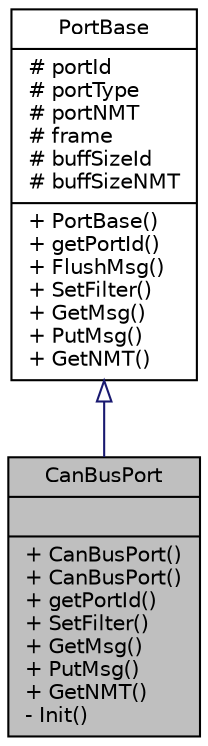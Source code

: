 digraph "CanBusPort"
{
  bgcolor="transparent";
  edge [fontname="Helvetica",fontsize="10",labelfontname="Helvetica",labelfontsize="10"];
  node [fontname="Helvetica",fontsize="10",shape=record];
  Node1 [label="{CanBusPort\n||+ CanBusPort()\l+ CanBusPort()\l+ getPortId()\l+ SetFilter()\l+ GetMsg()\l+ PutMsg()\l+ GetNMT()\l- Init()\l}",height=0.2,width=0.4,color="black", fillcolor="grey75", style="filled", fontcolor="black"];
  Node2 -> Node1 [dir="back",color="midnightblue",fontsize="10",style="solid",arrowtail="onormal"];
  Node2 [label="{PortBase\n|# portId\l# portType\l# portNMT\l# frame\l# buffSizeId\l# buffSizeNMT\l|+ PortBase()\l+ getPortId()\l+ FlushMsg()\l+ SetFilter()\l+ GetMsg()\l+ PutMsg()\l+ GetNMT()\l}",height=0.2,width=0.4,color="black",URL="$classPortBase.html"];
}
